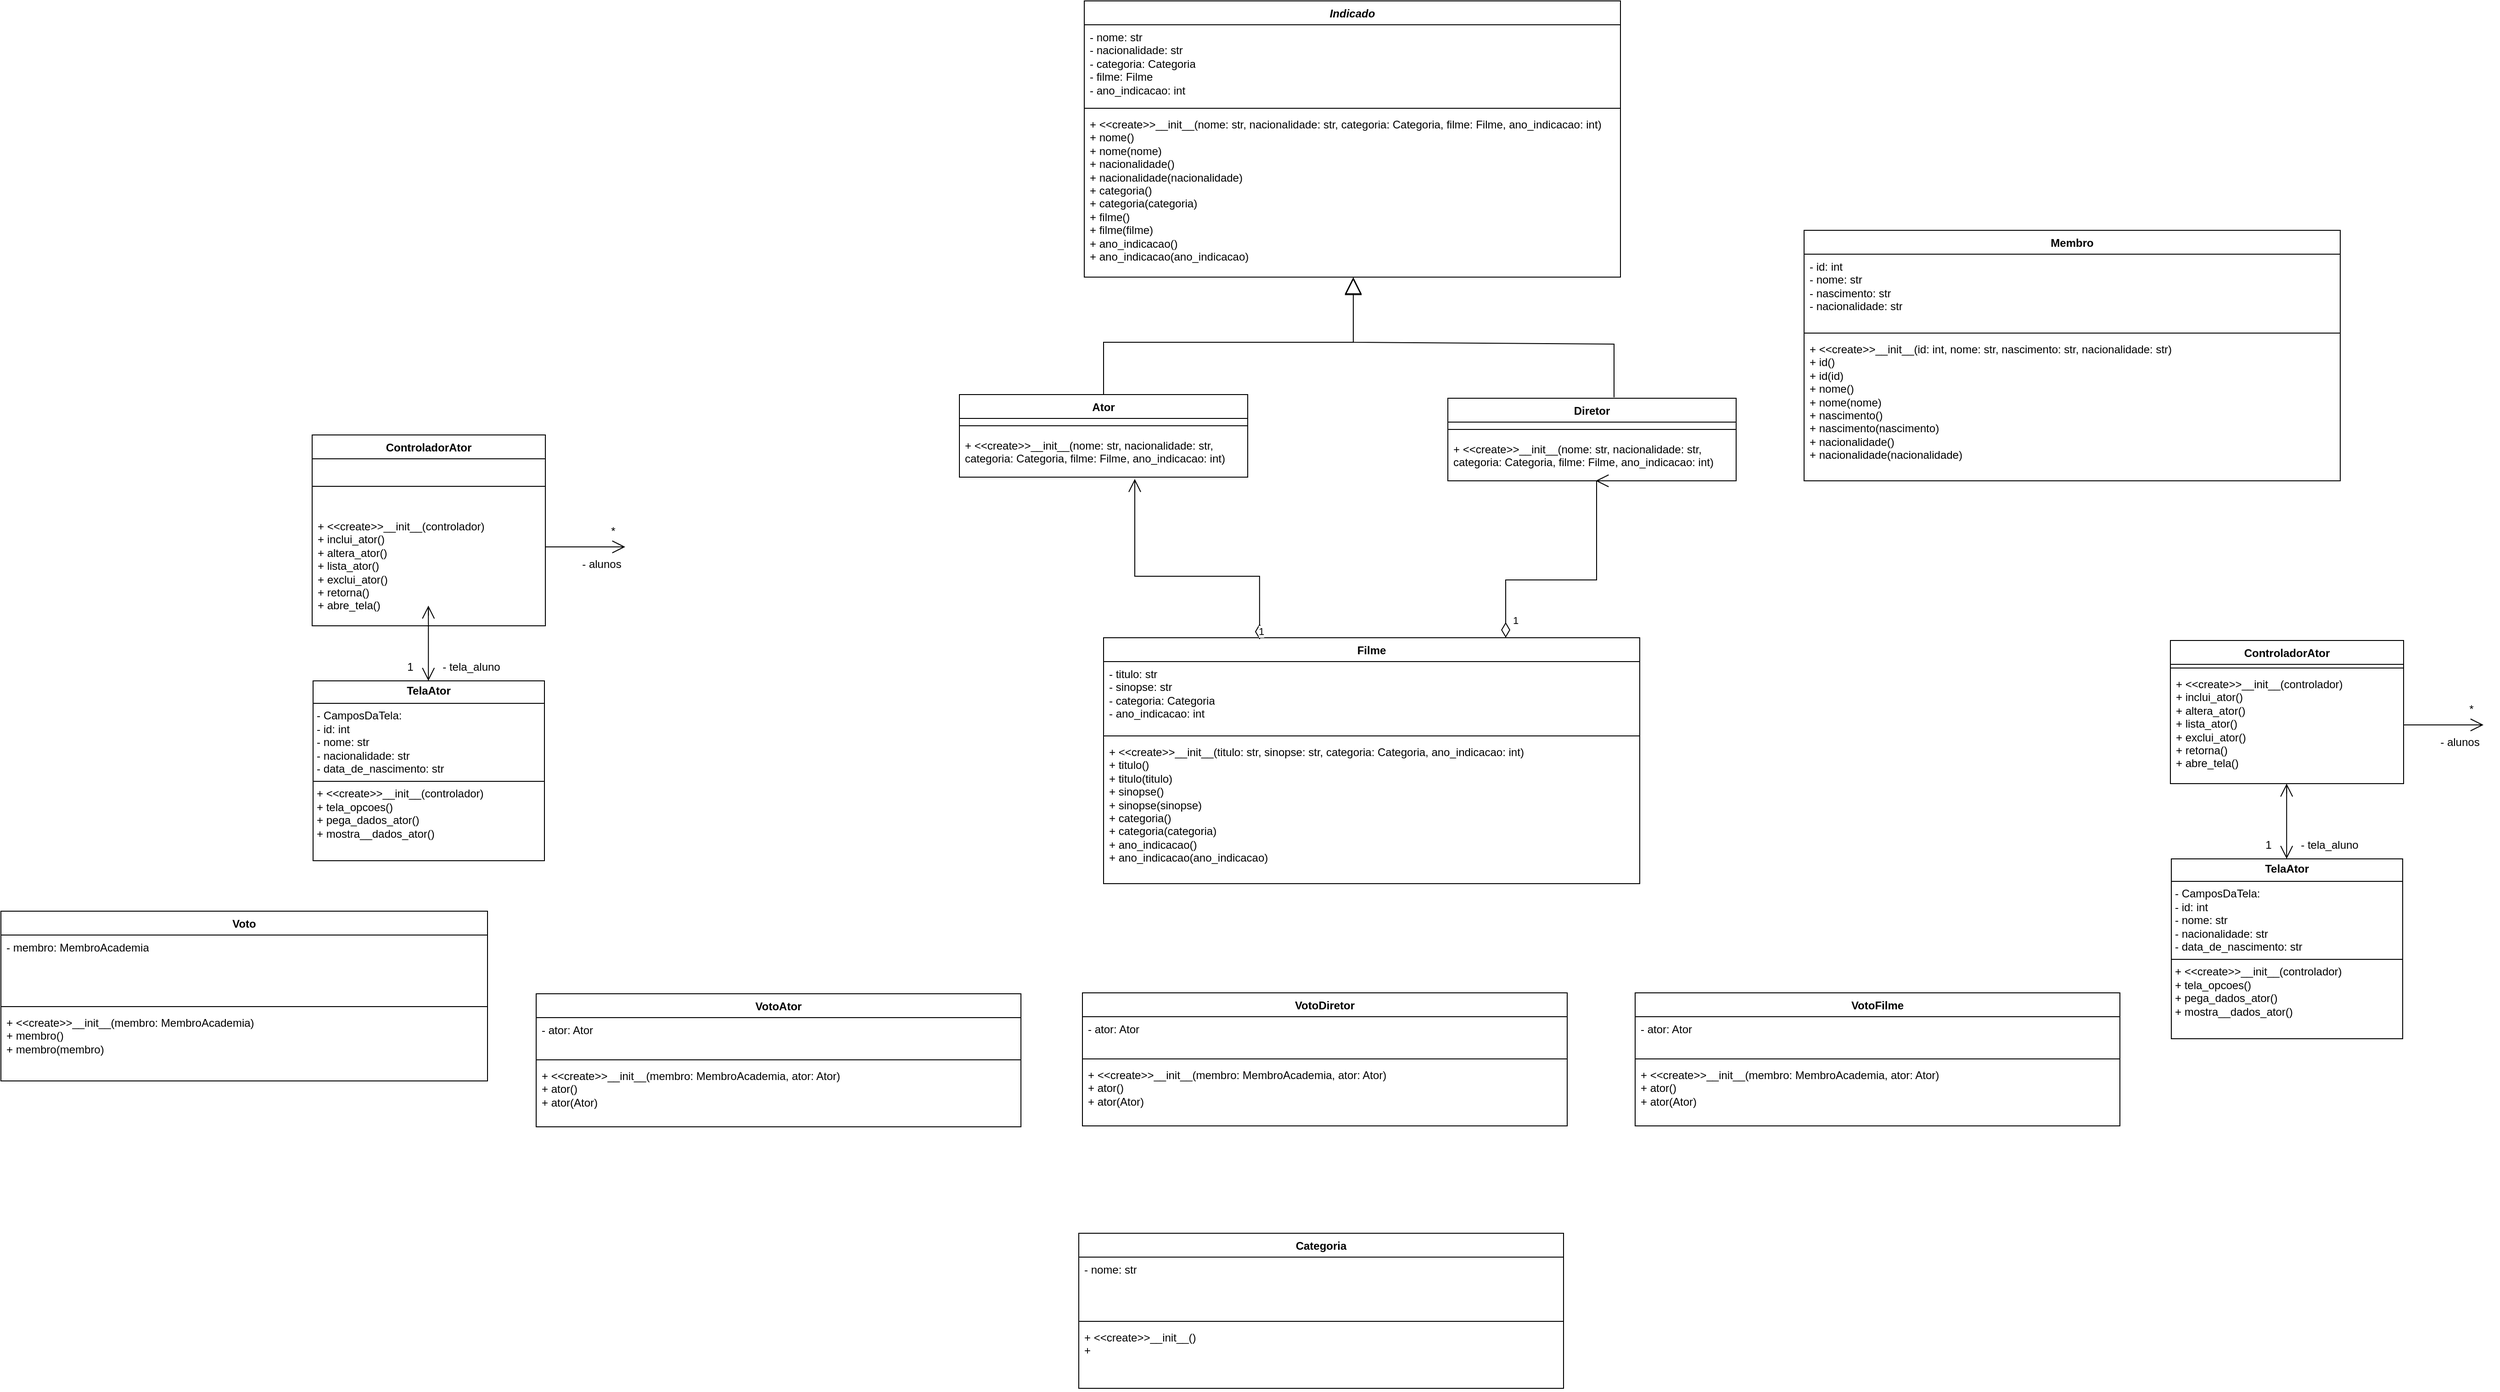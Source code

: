 <mxfile version="27.0.6">
  <diagram name="Página-1" id="hcifX4d6YBOm-S3tZG9O">
    <mxGraphModel dx="2358" dy="973" grid="0" gridSize="10" guides="1" tooltips="1" connect="1" arrows="1" fold="1" page="0" pageScale="1" pageWidth="1169" pageHeight="827" math="0" shadow="0">
      <root>
        <mxCell id="0" />
        <mxCell id="1" parent="0" />
        <mxCell id="uXy9HWS0mB1xZzJx9qca-2" value="&lt;i&gt;Indicado&lt;/i&gt;" style="swimlane;fontStyle=1;align=center;verticalAlign=top;childLayout=stackLayout;horizontal=1;startSize=26;horizontalStack=0;resizeParent=1;resizeParentMax=0;resizeLast=0;collapsible=1;marginBottom=0;whiteSpace=wrap;html=1;rounded=0;" parent="1" vertex="1">
          <mxGeometry x="540" y="-3" width="584" height="301" as="geometry" />
        </mxCell>
        <mxCell id="uXy9HWS0mB1xZzJx9qca-3" value="&lt;span style=&quot;background-color: transparent; color: light-dark(rgb(0, 0, 0), rgb(255, 255, 255));&quot;&gt;- nome: str&lt;/span&gt;&lt;div&gt;- nacionalidade: str&lt;/div&gt;&lt;div&gt;- categoria: Categoria&lt;/div&gt;&lt;div&gt;- filme: Filme&lt;/div&gt;&lt;div&gt;- ano_indicacao: int&lt;/div&gt;" style="text;strokeColor=none;fillColor=none;align=left;verticalAlign=top;spacingLeft=4;spacingRight=4;overflow=hidden;rotatable=0;points=[[0,0.5],[1,0.5]];portConstraint=eastwest;whiteSpace=wrap;html=1;rounded=0;" parent="uXy9HWS0mB1xZzJx9qca-2" vertex="1">
          <mxGeometry y="26" width="584" height="87" as="geometry" />
        </mxCell>
        <mxCell id="uXy9HWS0mB1xZzJx9qca-4" value="" style="line;strokeWidth=1;fillColor=none;align=left;verticalAlign=middle;spacingTop=-1;spacingLeft=3;spacingRight=3;rotatable=0;labelPosition=right;points=[];portConstraint=eastwest;strokeColor=inherit;rounded=0;" parent="uXy9HWS0mB1xZzJx9qca-2" vertex="1">
          <mxGeometry y="113" width="584" height="8" as="geometry" />
        </mxCell>
        <mxCell id="uXy9HWS0mB1xZzJx9qca-5" value="&lt;div&gt;+ &amp;lt;&amp;lt;create&amp;gt;&amp;gt;__init__(nome: str, nacionalidade: str, categoria: Categoria, filme: Filme, ano_indicacao: int)&lt;/div&gt;&lt;div&gt;&lt;span style=&quot;background-color: transparent; color: light-dark(rgb(0, 0, 0), rgb(255, 255, 255));&quot;&gt;+ nome()&lt;/span&gt;&lt;/div&gt;&lt;div&gt;&lt;span style=&quot;background-color: transparent; color: light-dark(rgb(0, 0, 0), rgb(255, 255, 255));&quot;&gt;+ nome(nome)&lt;/span&gt;&lt;/div&gt;&lt;div&gt;&lt;span style=&quot;background-color: transparent; color: light-dark(rgb(0, 0, 0), rgb(255, 255, 255));&quot;&gt;+ nacionalidade()&lt;/span&gt;&lt;/div&gt;&lt;div&gt;&lt;span style=&quot;background-color: transparent; color: light-dark(rgb(0, 0, 0), rgb(255, 255, 255));&quot;&gt;+ nacionalidade(nacionalidade)&lt;/span&gt;&lt;/div&gt;&lt;div&gt;&lt;span style=&quot;background-color: transparent; color: light-dark(rgb(0, 0, 0), rgb(255, 255, 255));&quot;&gt;+ categoria()&lt;/span&gt;&lt;/div&gt;&lt;div&gt;&lt;span style=&quot;background-color: transparent; color: light-dark(rgb(0, 0, 0), rgb(255, 255, 255));&quot;&gt;+ categoria(categoria)&lt;/span&gt;&lt;/div&gt;&lt;div&gt;&lt;span style=&quot;background-color: transparent; color: light-dark(rgb(0, 0, 0), rgb(255, 255, 255));&quot;&gt;+ filme()&lt;/span&gt;&lt;/div&gt;&lt;div&gt;&lt;span style=&quot;background-color: transparent; color: light-dark(rgb(0, 0, 0), rgb(255, 255, 255));&quot;&gt;+ filme(filme)&lt;/span&gt;&lt;/div&gt;&lt;div&gt;&lt;span style=&quot;background-color: transparent; color: light-dark(rgb(0, 0, 0), rgb(255, 255, 255));&quot;&gt;+ ano_indicacao()&lt;/span&gt;&lt;/div&gt;&lt;div&gt;&lt;span style=&quot;background-color: transparent; color: light-dark(rgb(0, 0, 0), rgb(255, 255, 255));&quot;&gt;+ ano_indicacao(ano_indicacao)&lt;/span&gt;&lt;/div&gt;" style="text;strokeColor=none;fillColor=none;align=left;verticalAlign=top;spacingLeft=4;spacingRight=4;overflow=hidden;rotatable=0;points=[[0,0.5],[1,0.5]];portConstraint=eastwest;whiteSpace=wrap;html=1;rounded=0;" parent="uXy9HWS0mB1xZzJx9qca-2" vertex="1">
          <mxGeometry y="121" width="584" height="180" as="geometry" />
        </mxCell>
        <mxCell id="uXy9HWS0mB1xZzJx9qca-21" value="Ator" style="swimlane;fontStyle=1;align=center;verticalAlign=top;childLayout=stackLayout;horizontal=1;startSize=26;horizontalStack=0;resizeParent=1;resizeParentMax=0;resizeLast=0;collapsible=1;marginBottom=0;whiteSpace=wrap;html=1;rounded=0;" parent="1" vertex="1">
          <mxGeometry x="404" y="426" width="314" height="90" as="geometry" />
        </mxCell>
        <mxCell id="uXy9HWS0mB1xZzJx9qca-23" value="" style="line;strokeWidth=1;fillColor=none;align=left;verticalAlign=middle;spacingTop=-1;spacingLeft=3;spacingRight=3;rotatable=0;labelPosition=right;points=[];portConstraint=eastwest;strokeColor=inherit;rounded=0;" parent="uXy9HWS0mB1xZzJx9qca-21" vertex="1">
          <mxGeometry y="26" width="314" height="16" as="geometry" />
        </mxCell>
        <mxCell id="uXy9HWS0mB1xZzJx9qca-24" value="&lt;div&gt;+ &amp;lt;&amp;lt;create&amp;gt;&amp;gt;__init__(nome: str, nacionalidade: str, categoria: Categoria, filme: Filme, ano_indicacao: int)&lt;/div&gt;&lt;div&gt;&lt;br&gt;&lt;/div&gt;" style="text;strokeColor=none;fillColor=none;align=left;verticalAlign=top;spacingLeft=4;spacingRight=4;overflow=hidden;rotatable=0;points=[[0,0.5],[1,0.5]];portConstraint=eastwest;whiteSpace=wrap;html=1;rounded=0;" parent="uXy9HWS0mB1xZzJx9qca-21" vertex="1">
          <mxGeometry y="42" width="314" height="48" as="geometry" />
        </mxCell>
        <mxCell id="uXy9HWS0mB1xZzJx9qca-54" value="ControladorAtor" style="swimlane;fontStyle=1;align=center;verticalAlign=top;childLayout=stackLayout;horizontal=1;startSize=26;horizontalStack=0;resizeParent=1;resizeParentMax=0;resizeLast=0;collapsible=1;marginBottom=0;whiteSpace=wrap;html=1;rounded=0;" parent="1" vertex="1">
          <mxGeometry x="-301" y="470" width="254" height="208" as="geometry" />
        </mxCell>
        <mxCell id="uXy9HWS0mB1xZzJx9qca-56" value="" style="line;strokeWidth=1;fillColor=none;align=left;verticalAlign=middle;spacingTop=-1;spacingLeft=3;spacingRight=3;rotatable=0;labelPosition=right;points=[];portConstraint=eastwest;strokeColor=inherit;rounded=0;" parent="uXy9HWS0mB1xZzJx9qca-54" vertex="1">
          <mxGeometry y="26" width="254" height="60" as="geometry" />
        </mxCell>
        <mxCell id="uXy9HWS0mB1xZzJx9qca-57" value="&lt;div&gt;+ &amp;lt;&amp;lt;create&amp;gt;&amp;gt;__init__(controlador)&lt;/div&gt;&lt;div&gt;+ inclui_ator()&lt;/div&gt;&lt;div&gt;+ altera_ator()&lt;/div&gt;&lt;div&gt;+ lista_ator()&lt;/div&gt;&lt;div&gt;+ exclui_ator()&lt;/div&gt;&lt;div&gt;+ retorna()&lt;/div&gt;&lt;div&gt;+ abre_tela()&lt;/div&gt;&lt;div&gt;&lt;br&gt;&lt;/div&gt;" style="text;strokeColor=none;fillColor=none;align=left;verticalAlign=top;spacingLeft=4;spacingRight=4;overflow=hidden;rotatable=0;points=[[0,0.5],[1,0.5]];portConstraint=eastwest;whiteSpace=wrap;html=1;rounded=0;" parent="uXy9HWS0mB1xZzJx9qca-54" vertex="1">
          <mxGeometry y="86" width="254" height="122" as="geometry" />
        </mxCell>
        <mxCell id="uXy9HWS0mB1xZzJx9qca-64" value="" style="endArrow=open;endFill=1;endSize=12;html=1;fontSize=12;curved=1;" parent="1" edge="1">
          <mxGeometry width="160" relative="1" as="geometry">
            <mxPoint x="-47" y="592" as="sourcePoint" />
            <mxPoint x="40" y="592" as="targetPoint" />
          </mxGeometry>
        </mxCell>
        <mxCell id="uXy9HWS0mB1xZzJx9qca-65" value="" style="endArrow=open;endFill=1;endSize=12;html=1;fontSize=12;curved=1;" parent="1" edge="1">
          <mxGeometry width="160" relative="1" as="geometry">
            <mxPoint x="-174.4" y="659" as="sourcePoint" />
            <mxPoint x="-174.4" y="738" as="targetPoint" />
          </mxGeometry>
        </mxCell>
        <mxCell id="uXy9HWS0mB1xZzJx9qca-66" value="" style="endArrow=open;endFill=1;endSize=12;html=1;fontSize=12;curved=1;entryX=0.492;entryY=1.008;entryDx=0;entryDy=0;entryPerimeter=0;" parent="1" edge="1">
          <mxGeometry width="160" relative="1" as="geometry">
            <mxPoint x="-174.4" y="667" as="sourcePoint" />
            <mxPoint x="-174.402" y="655.996" as="targetPoint" />
          </mxGeometry>
        </mxCell>
        <mxCell id="uXy9HWS0mB1xZzJx9qca-73" value="&lt;p style=&quot;margin:0px;margin-top:4px;text-align:center;&quot;&gt;&lt;b&gt;TelaAtor&lt;/b&gt;&lt;/p&gt;&lt;hr size=&quot;1&quot; style=&quot;border-style:solid;&quot;&gt;&lt;p style=&quot;margin:0px;margin-left:4px;&quot;&gt;- CamposDaTela:&amp;nbsp;&lt;/p&gt;&lt;p style=&quot;margin:0px;margin-left:4px;&quot;&gt;- id: int&lt;/p&gt;&lt;p style=&quot;margin:0px;margin-left:4px;&quot;&gt;- nome: str&lt;/p&gt;&lt;p style=&quot;margin:0px;margin-left:4px;&quot;&gt;- nacionalidade: str&lt;/p&gt;&lt;p style=&quot;margin:0px;margin-left:4px;&quot;&gt;- data_de_nascimento: str&lt;/p&gt;&lt;hr size=&quot;1&quot; style=&quot;border-style:solid;&quot;&gt;&lt;p style=&quot;margin:0px;margin-left:4px;&quot;&gt;+ &amp;lt;&amp;lt;create&amp;gt;&amp;gt;__init__(controlador)&lt;/p&gt;&lt;p style=&quot;margin:0px;margin-left:4px;&quot;&gt;+ tela_opcoes()&lt;/p&gt;&lt;p style=&quot;margin:0px;margin-left:4px;&quot;&gt;+ pega_dados_ator()&lt;/p&gt;&lt;p style=&quot;margin:0px;margin-left:4px;&quot;&gt;+ mostra__dados_ator()&lt;/p&gt;" style="verticalAlign=top;align=left;overflow=fill;html=1;whiteSpace=wrap;" parent="1" vertex="1">
          <mxGeometry x="-300" y="738" width="252" height="196" as="geometry" />
        </mxCell>
        <mxCell id="uXy9HWS0mB1xZzJx9qca-74" value="1" style="text;html=1;align=center;verticalAlign=middle;whiteSpace=wrap;rounded=0;" parent="1" vertex="1">
          <mxGeometry x="-224" y="708" width="60" height="30" as="geometry" />
        </mxCell>
        <mxCell id="uXy9HWS0mB1xZzJx9qca-76" value="- tela_aluno" style="text;html=1;align=center;verticalAlign=middle;whiteSpace=wrap;rounded=0;" parent="1" vertex="1">
          <mxGeometry x="-170" y="708" width="85" height="30" as="geometry" />
        </mxCell>
        <mxCell id="uXy9HWS0mB1xZzJx9qca-77" value="- alunos" style="text;html=1;align=center;verticalAlign=middle;whiteSpace=wrap;rounded=0;" parent="1" vertex="1">
          <mxGeometry x="-28" y="596" width="85" height="30" as="geometry" />
        </mxCell>
        <mxCell id="uXy9HWS0mB1xZzJx9qca-79" value="*" style="text;html=1;align=center;verticalAlign=middle;whiteSpace=wrap;rounded=0;" parent="1" vertex="1">
          <mxGeometry x="-3" y="560" width="60" height="30" as="geometry" />
        </mxCell>
        <mxCell id="uXy9HWS0mB1xZzJx9qca-80" value="ControladorAtor" style="swimlane;fontStyle=1;align=center;verticalAlign=top;childLayout=stackLayout;horizontal=1;startSize=26;horizontalStack=0;resizeParent=1;resizeParentMax=0;resizeLast=0;collapsible=1;marginBottom=0;whiteSpace=wrap;html=1;rounded=0;" parent="1" vertex="1">
          <mxGeometry x="1723" y="694" width="254" height="156" as="geometry" />
        </mxCell>
        <mxCell id="uXy9HWS0mB1xZzJx9qca-81" value="" style="line;strokeWidth=1;fillColor=none;align=left;verticalAlign=middle;spacingTop=-1;spacingLeft=3;spacingRight=3;rotatable=0;labelPosition=right;points=[];portConstraint=eastwest;strokeColor=inherit;rounded=0;" parent="uXy9HWS0mB1xZzJx9qca-80" vertex="1">
          <mxGeometry y="26" width="254" height="8" as="geometry" />
        </mxCell>
        <mxCell id="uXy9HWS0mB1xZzJx9qca-82" value="&lt;div&gt;+ &amp;lt;&amp;lt;create&amp;gt;&amp;gt;__init__(controlador)&lt;/div&gt;&lt;div&gt;+ inclui_ator()&lt;/div&gt;&lt;div&gt;+ altera_ator()&lt;/div&gt;&lt;div&gt;+ lista_ator()&lt;/div&gt;&lt;div&gt;+ exclui_ator()&lt;/div&gt;&lt;div&gt;+ retorna()&lt;/div&gt;&lt;div&gt;+ abre_tela()&lt;/div&gt;&lt;div&gt;&lt;br&gt;&lt;/div&gt;" style="text;strokeColor=none;fillColor=none;align=left;verticalAlign=top;spacingLeft=4;spacingRight=4;overflow=hidden;rotatable=0;points=[[0,0.5],[1,0.5]];portConstraint=eastwest;whiteSpace=wrap;html=1;rounded=0;" parent="uXy9HWS0mB1xZzJx9qca-80" vertex="1">
          <mxGeometry y="34" width="254" height="122" as="geometry" />
        </mxCell>
        <mxCell id="uXy9HWS0mB1xZzJx9qca-83" value="" style="endArrow=open;endFill=1;endSize=12;html=1;fontSize=12;curved=1;" parent="1" edge="1">
          <mxGeometry width="160" relative="1" as="geometry">
            <mxPoint x="1977" y="786" as="sourcePoint" />
            <mxPoint x="2064" y="786" as="targetPoint" />
          </mxGeometry>
        </mxCell>
        <mxCell id="uXy9HWS0mB1xZzJx9qca-84" value="" style="endArrow=open;endFill=1;endSize=12;html=1;fontSize=12;curved=1;" parent="1" edge="1">
          <mxGeometry width="160" relative="1" as="geometry">
            <mxPoint x="1849.6" y="853" as="sourcePoint" />
            <mxPoint x="1849.6" y="932" as="targetPoint" />
          </mxGeometry>
        </mxCell>
        <mxCell id="uXy9HWS0mB1xZzJx9qca-85" value="" style="endArrow=open;endFill=1;endSize=12;html=1;fontSize=12;curved=1;entryX=0.492;entryY=1.008;entryDx=0;entryDy=0;entryPerimeter=0;" parent="1" edge="1">
          <mxGeometry width="160" relative="1" as="geometry">
            <mxPoint x="1849.6" y="861" as="sourcePoint" />
            <mxPoint x="1849.598" y="849.996" as="targetPoint" />
          </mxGeometry>
        </mxCell>
        <mxCell id="uXy9HWS0mB1xZzJx9qca-86" value="&lt;p style=&quot;margin:0px;margin-top:4px;text-align:center;&quot;&gt;&lt;b&gt;TelaAtor&lt;/b&gt;&lt;/p&gt;&lt;hr size=&quot;1&quot; style=&quot;border-style:solid;&quot;&gt;&lt;p style=&quot;margin:0px;margin-left:4px;&quot;&gt;- CamposDaTela:&amp;nbsp;&lt;/p&gt;&lt;p style=&quot;margin:0px;margin-left:4px;&quot;&gt;- id: int&lt;/p&gt;&lt;p style=&quot;margin:0px;margin-left:4px;&quot;&gt;- nome: str&lt;/p&gt;&lt;p style=&quot;margin:0px;margin-left:4px;&quot;&gt;- nacionalidade: str&lt;/p&gt;&lt;p style=&quot;margin:0px;margin-left:4px;&quot;&gt;- data_de_nascimento: str&lt;/p&gt;&lt;hr size=&quot;1&quot; style=&quot;border-style:solid;&quot;&gt;&lt;p style=&quot;margin:0px;margin-left:4px;&quot;&gt;+ &amp;lt;&amp;lt;create&amp;gt;&amp;gt;__init__(controlador)&lt;/p&gt;&lt;p style=&quot;margin:0px;margin-left:4px;&quot;&gt;+ tela_opcoes()&lt;/p&gt;&lt;p style=&quot;margin:0px;margin-left:4px;&quot;&gt;+ pega_dados_ator()&lt;/p&gt;&lt;p style=&quot;margin:0px;margin-left:4px;&quot;&gt;+ mostra__dados_ator()&lt;/p&gt;" style="verticalAlign=top;align=left;overflow=fill;html=1;whiteSpace=wrap;" parent="1" vertex="1">
          <mxGeometry x="1724" y="932" width="252" height="196" as="geometry" />
        </mxCell>
        <mxCell id="uXy9HWS0mB1xZzJx9qca-87" value="1" style="text;html=1;align=center;verticalAlign=middle;whiteSpace=wrap;rounded=0;" parent="1" vertex="1">
          <mxGeometry x="1800" y="902" width="60" height="30" as="geometry" />
        </mxCell>
        <mxCell id="uXy9HWS0mB1xZzJx9qca-88" value="- tela_aluno" style="text;html=1;align=center;verticalAlign=middle;whiteSpace=wrap;rounded=0;" parent="1" vertex="1">
          <mxGeometry x="1854" y="902" width="85" height="30" as="geometry" />
        </mxCell>
        <mxCell id="uXy9HWS0mB1xZzJx9qca-89" value="- alunos" style="text;html=1;align=center;verticalAlign=middle;whiteSpace=wrap;rounded=0;" parent="1" vertex="1">
          <mxGeometry x="1996" y="790" width="85" height="30" as="geometry" />
        </mxCell>
        <mxCell id="uXy9HWS0mB1xZzJx9qca-90" value="*" style="text;html=1;align=center;verticalAlign=middle;whiteSpace=wrap;rounded=0;" parent="1" vertex="1">
          <mxGeometry x="2021" y="754" width="60" height="30" as="geometry" />
        </mxCell>
        <mxCell id="uXy9HWS0mB1xZzJx9qca-102" value="Voto" style="swimlane;fontStyle=1;align=center;verticalAlign=top;childLayout=stackLayout;horizontal=1;startSize=26;horizontalStack=0;resizeParent=1;resizeParentMax=0;resizeLast=0;collapsible=1;marginBottom=0;whiteSpace=wrap;html=1;rounded=0;" parent="1" vertex="1">
          <mxGeometry x="-640" y="989" width="530" height="185" as="geometry" />
        </mxCell>
        <mxCell id="uXy9HWS0mB1xZzJx9qca-103" value="- membro: MembroAcademia" style="text;strokeColor=none;fillColor=none;align=left;verticalAlign=top;spacingLeft=4;spacingRight=4;overflow=hidden;rotatable=0;points=[[0,0.5],[1,0.5]];portConstraint=eastwest;whiteSpace=wrap;html=1;rounded=0;" parent="uXy9HWS0mB1xZzJx9qca-102" vertex="1">
          <mxGeometry y="26" width="530" height="74" as="geometry" />
        </mxCell>
        <mxCell id="uXy9HWS0mB1xZzJx9qca-104" value="" style="line;strokeWidth=1;fillColor=none;align=left;verticalAlign=middle;spacingTop=-1;spacingLeft=3;spacingRight=3;rotatable=0;labelPosition=right;points=[];portConstraint=eastwest;strokeColor=inherit;rounded=0;" parent="uXy9HWS0mB1xZzJx9qca-102" vertex="1">
          <mxGeometry y="100" width="530" height="8" as="geometry" />
        </mxCell>
        <mxCell id="uXy9HWS0mB1xZzJx9qca-105" value="&lt;div&gt;+ &amp;lt;&amp;lt;create&amp;gt;&amp;gt;__init__(membro: MembroAcademia)&lt;/div&gt;&lt;div&gt;+ membro()&lt;/div&gt;&lt;div&gt;+ membro(membro)&lt;/div&gt;" style="text;strokeColor=none;fillColor=none;align=left;verticalAlign=top;spacingLeft=4;spacingRight=4;overflow=hidden;rotatable=0;points=[[0,0.5],[1,0.5]];portConstraint=eastwest;whiteSpace=wrap;html=1;rounded=0;" parent="uXy9HWS0mB1xZzJx9qca-102" vertex="1">
          <mxGeometry y="108" width="530" height="77" as="geometry" />
        </mxCell>
        <mxCell id="uXy9HWS0mB1xZzJx9qca-118" value="VotoAtor" style="swimlane;fontStyle=1;align=center;verticalAlign=top;childLayout=stackLayout;horizontal=1;startSize=26;horizontalStack=0;resizeParent=1;resizeParentMax=0;resizeLast=0;collapsible=1;marginBottom=0;whiteSpace=wrap;html=1;rounded=0;" parent="1" vertex="1">
          <mxGeometry x="-57" y="1079" width="528" height="145" as="geometry" />
        </mxCell>
        <mxCell id="uXy9HWS0mB1xZzJx9qca-119" value="- ator: Ator" style="text;strokeColor=none;fillColor=none;align=left;verticalAlign=top;spacingLeft=4;spacingRight=4;overflow=hidden;rotatable=0;points=[[0,0.5],[1,0.5]];portConstraint=eastwest;whiteSpace=wrap;html=1;rounded=0;" parent="uXy9HWS0mB1xZzJx9qca-118" vertex="1">
          <mxGeometry y="26" width="528" height="42" as="geometry" />
        </mxCell>
        <mxCell id="uXy9HWS0mB1xZzJx9qca-120" value="" style="line;strokeWidth=1;fillColor=none;align=left;verticalAlign=middle;spacingTop=-1;spacingLeft=3;spacingRight=3;rotatable=0;labelPosition=right;points=[];portConstraint=eastwest;strokeColor=inherit;rounded=0;" parent="uXy9HWS0mB1xZzJx9qca-118" vertex="1">
          <mxGeometry y="68" width="528" height="8" as="geometry" />
        </mxCell>
        <mxCell id="uXy9HWS0mB1xZzJx9qca-121" value="&lt;div&gt;+ &amp;lt;&amp;lt;create&amp;gt;&amp;gt;__init__(membro: MembroAcademia, ator: Ator)&lt;/div&gt;&lt;div&gt;+ ator()&lt;/div&gt;&lt;div&gt;+ ator(Ator)&lt;/div&gt;" style="text;strokeColor=none;fillColor=none;align=left;verticalAlign=top;spacingLeft=4;spacingRight=4;overflow=hidden;rotatable=0;points=[[0,0.5],[1,0.5]];portConstraint=eastwest;whiteSpace=wrap;html=1;rounded=0;" parent="uXy9HWS0mB1xZzJx9qca-118" vertex="1">
          <mxGeometry y="76" width="528" height="69" as="geometry" />
        </mxCell>
        <mxCell id="uXy9HWS0mB1xZzJx9qca-122" value="VotoDiretor" style="swimlane;fontStyle=1;align=center;verticalAlign=top;childLayout=stackLayout;horizontal=1;startSize=26;horizontalStack=0;resizeParent=1;resizeParentMax=0;resizeLast=0;collapsible=1;marginBottom=0;whiteSpace=wrap;html=1;rounded=0;" parent="1" vertex="1">
          <mxGeometry x="538" y="1078" width="528" height="145" as="geometry" />
        </mxCell>
        <mxCell id="uXy9HWS0mB1xZzJx9qca-123" value="- ator: Ator" style="text;strokeColor=none;fillColor=none;align=left;verticalAlign=top;spacingLeft=4;spacingRight=4;overflow=hidden;rotatable=0;points=[[0,0.5],[1,0.5]];portConstraint=eastwest;whiteSpace=wrap;html=1;rounded=0;" parent="uXy9HWS0mB1xZzJx9qca-122" vertex="1">
          <mxGeometry y="26" width="528" height="42" as="geometry" />
        </mxCell>
        <mxCell id="uXy9HWS0mB1xZzJx9qca-124" value="" style="line;strokeWidth=1;fillColor=none;align=left;verticalAlign=middle;spacingTop=-1;spacingLeft=3;spacingRight=3;rotatable=0;labelPosition=right;points=[];portConstraint=eastwest;strokeColor=inherit;rounded=0;" parent="uXy9HWS0mB1xZzJx9qca-122" vertex="1">
          <mxGeometry y="68" width="528" height="8" as="geometry" />
        </mxCell>
        <mxCell id="uXy9HWS0mB1xZzJx9qca-125" value="&lt;div&gt;+ &amp;lt;&amp;lt;create&amp;gt;&amp;gt;__init__(membro: MembroAcademia, ator: Ator)&lt;/div&gt;&lt;div&gt;+ ator()&lt;/div&gt;&lt;div&gt;+ ator(Ator)&lt;/div&gt;" style="text;strokeColor=none;fillColor=none;align=left;verticalAlign=top;spacingLeft=4;spacingRight=4;overflow=hidden;rotatable=0;points=[[0,0.5],[1,0.5]];portConstraint=eastwest;whiteSpace=wrap;html=1;rounded=0;" parent="uXy9HWS0mB1xZzJx9qca-122" vertex="1">
          <mxGeometry y="76" width="528" height="69" as="geometry" />
        </mxCell>
        <mxCell id="uXy9HWS0mB1xZzJx9qca-126" value="VotoFilme" style="swimlane;fontStyle=1;align=center;verticalAlign=top;childLayout=stackLayout;horizontal=1;startSize=26;horizontalStack=0;resizeParent=1;resizeParentMax=0;resizeLast=0;collapsible=1;marginBottom=0;whiteSpace=wrap;html=1;rounded=0;" parent="1" vertex="1">
          <mxGeometry x="1140" y="1078" width="528" height="145" as="geometry" />
        </mxCell>
        <mxCell id="uXy9HWS0mB1xZzJx9qca-127" value="- ator: Ator" style="text;strokeColor=none;fillColor=none;align=left;verticalAlign=top;spacingLeft=4;spacingRight=4;overflow=hidden;rotatable=0;points=[[0,0.5],[1,0.5]];portConstraint=eastwest;whiteSpace=wrap;html=1;rounded=0;" parent="uXy9HWS0mB1xZzJx9qca-126" vertex="1">
          <mxGeometry y="26" width="528" height="42" as="geometry" />
        </mxCell>
        <mxCell id="uXy9HWS0mB1xZzJx9qca-128" value="" style="line;strokeWidth=1;fillColor=none;align=left;verticalAlign=middle;spacingTop=-1;spacingLeft=3;spacingRight=3;rotatable=0;labelPosition=right;points=[];portConstraint=eastwest;strokeColor=inherit;rounded=0;" parent="uXy9HWS0mB1xZzJx9qca-126" vertex="1">
          <mxGeometry y="68" width="528" height="8" as="geometry" />
        </mxCell>
        <mxCell id="uXy9HWS0mB1xZzJx9qca-129" value="&lt;div&gt;+ &amp;lt;&amp;lt;create&amp;gt;&amp;gt;__init__(membro: MembroAcademia, ator: Ator)&lt;/div&gt;&lt;div&gt;+ ator()&lt;/div&gt;&lt;div&gt;+ ator(Ator)&lt;/div&gt;" style="text;strokeColor=none;fillColor=none;align=left;verticalAlign=top;spacingLeft=4;spacingRight=4;overflow=hidden;rotatable=0;points=[[0,0.5],[1,0.5]];portConstraint=eastwest;whiteSpace=wrap;html=1;rounded=0;" parent="uXy9HWS0mB1xZzJx9qca-126" vertex="1">
          <mxGeometry y="76" width="528" height="69" as="geometry" />
        </mxCell>
        <mxCell id="uXy9HWS0mB1xZzJx9qca-131" value="Categoria" style="swimlane;fontStyle=1;align=center;verticalAlign=top;childLayout=stackLayout;horizontal=1;startSize=26;horizontalStack=0;resizeParent=1;resizeParentMax=0;resizeLast=0;collapsible=1;marginBottom=0;whiteSpace=wrap;html=1;rounded=0;" parent="1" vertex="1">
          <mxGeometry x="534" y="1340" width="528" height="169" as="geometry" />
        </mxCell>
        <mxCell id="uXy9HWS0mB1xZzJx9qca-132" value="- nome: str" style="text;strokeColor=none;fillColor=none;align=left;verticalAlign=top;spacingLeft=4;spacingRight=4;overflow=hidden;rotatable=0;points=[[0,0.5],[1,0.5]];portConstraint=eastwest;whiteSpace=wrap;html=1;rounded=0;" parent="uXy9HWS0mB1xZzJx9qca-131" vertex="1">
          <mxGeometry y="26" width="528" height="66" as="geometry" />
        </mxCell>
        <mxCell id="uXy9HWS0mB1xZzJx9qca-133" value="" style="line;strokeWidth=1;fillColor=none;align=left;verticalAlign=middle;spacingTop=-1;spacingLeft=3;spacingRight=3;rotatable=0;labelPosition=right;points=[];portConstraint=eastwest;strokeColor=inherit;rounded=0;" parent="uXy9HWS0mB1xZzJx9qca-131" vertex="1">
          <mxGeometry y="92" width="528" height="8" as="geometry" />
        </mxCell>
        <mxCell id="uXy9HWS0mB1xZzJx9qca-134" value="&lt;div&gt;+ &amp;lt;&amp;lt;create&amp;gt;&amp;gt;__init__()&lt;/div&gt;&lt;div&gt;+&amp;nbsp;&lt;br&gt;&lt;/div&gt;" style="text;strokeColor=none;fillColor=none;align=left;verticalAlign=top;spacingLeft=4;spacingRight=4;overflow=hidden;rotatable=0;points=[[0,0.5],[1,0.5]];portConstraint=eastwest;whiteSpace=wrap;html=1;rounded=0;" parent="uXy9HWS0mB1xZzJx9qca-131" vertex="1">
          <mxGeometry y="100" width="528" height="69" as="geometry" />
        </mxCell>
        <mxCell id="pI4JJYAP-pJrU2wF81aa-4" value="" style="endArrow=block;endSize=16;endFill=0;html=1;rounded=0;" edge="1" parent="1">
          <mxGeometry width="160" relative="1" as="geometry">
            <mxPoint x="561" y="426" as="sourcePoint" />
            <mxPoint x="833" y="298" as="targetPoint" />
            <Array as="points">
              <mxPoint x="561" y="369" />
              <mxPoint x="833" y="369" />
            </Array>
          </mxGeometry>
        </mxCell>
        <mxCell id="pI4JJYAP-pJrU2wF81aa-6" value="Diretor" style="swimlane;fontStyle=1;align=center;verticalAlign=top;childLayout=stackLayout;horizontal=1;startSize=26;horizontalStack=0;resizeParent=1;resizeParentMax=0;resizeLast=0;collapsible=1;marginBottom=0;whiteSpace=wrap;html=1;rounded=0;" vertex="1" parent="1">
          <mxGeometry x="936" y="430" width="314" height="90" as="geometry" />
        </mxCell>
        <mxCell id="pI4JJYAP-pJrU2wF81aa-7" value="" style="line;strokeWidth=1;fillColor=none;align=left;verticalAlign=middle;spacingTop=-1;spacingLeft=3;spacingRight=3;rotatable=0;labelPosition=right;points=[];portConstraint=eastwest;strokeColor=inherit;rounded=0;" vertex="1" parent="pI4JJYAP-pJrU2wF81aa-6">
          <mxGeometry y="26" width="314" height="16" as="geometry" />
        </mxCell>
        <mxCell id="pI4JJYAP-pJrU2wF81aa-8" value="&lt;div&gt;+ &amp;lt;&amp;lt;create&amp;gt;&amp;gt;__init__(nome: str, nacionalidade: str, categoria: Categoria, filme: Filme, ano_indicacao: int)&lt;/div&gt;&lt;div&gt;&lt;br&gt;&lt;/div&gt;" style="text;strokeColor=none;fillColor=none;align=left;verticalAlign=top;spacingLeft=4;spacingRight=4;overflow=hidden;rotatable=0;points=[[0,0.5],[1,0.5]];portConstraint=eastwest;whiteSpace=wrap;html=1;rounded=0;" vertex="1" parent="pI4JJYAP-pJrU2wF81aa-6">
          <mxGeometry y="42" width="314" height="48" as="geometry" />
        </mxCell>
        <mxCell id="pI4JJYAP-pJrU2wF81aa-11" value="" style="endArrow=block;endSize=16;endFill=0;html=1;rounded=0;" edge="1" parent="1">
          <mxGeometry width="160" relative="1" as="geometry">
            <mxPoint x="1117" y="429" as="sourcePoint" />
            <mxPoint x="833" y="299" as="targetPoint" />
            <Array as="points">
              <mxPoint x="1117" y="371" />
              <mxPoint x="833" y="369" />
            </Array>
          </mxGeometry>
        </mxCell>
        <mxCell id="pI4JJYAP-pJrU2wF81aa-12" value="Membro" style="swimlane;fontStyle=1;align=center;verticalAlign=top;childLayout=stackLayout;horizontal=1;startSize=26;horizontalStack=0;resizeParent=1;resizeParentMax=0;resizeLast=0;collapsible=1;marginBottom=0;whiteSpace=wrap;html=1;rounded=0;" vertex="1" parent="1">
          <mxGeometry x="1324" y="247" width="584" height="273" as="geometry" />
        </mxCell>
        <mxCell id="pI4JJYAP-pJrU2wF81aa-13" value="&lt;span style=&quot;background-color: transparent; color: light-dark(rgb(0, 0, 0), rgb(255, 255, 255));&quot;&gt;- id: int&lt;/span&gt;&lt;div&gt;- nome: str&lt;/div&gt;&lt;div&gt;- nascimento: str&lt;/div&gt;&lt;div&gt;- nacionalidade: str&lt;/div&gt;" style="text;strokeColor=none;fillColor=none;align=left;verticalAlign=top;spacingLeft=4;spacingRight=4;overflow=hidden;rotatable=0;points=[[0,0.5],[1,0.5]];portConstraint=eastwest;whiteSpace=wrap;html=1;rounded=0;" vertex="1" parent="pI4JJYAP-pJrU2wF81aa-12">
          <mxGeometry y="26" width="584" height="82" as="geometry" />
        </mxCell>
        <mxCell id="pI4JJYAP-pJrU2wF81aa-14" value="" style="line;strokeWidth=1;fillColor=none;align=left;verticalAlign=middle;spacingTop=-1;spacingLeft=3;spacingRight=3;rotatable=0;labelPosition=right;points=[];portConstraint=eastwest;strokeColor=inherit;rounded=0;" vertex="1" parent="pI4JJYAP-pJrU2wF81aa-12">
          <mxGeometry y="108" width="584" height="8" as="geometry" />
        </mxCell>
        <mxCell id="pI4JJYAP-pJrU2wF81aa-15" value="&lt;div&gt;+ &amp;lt;&amp;lt;create&amp;gt;&amp;gt;__init__(id: int, nome: str, nascimento: str, nacionalidade: str)&lt;/div&gt;&lt;div&gt;&lt;span style=&quot;background-color: transparent; color: light-dark(rgb(0, 0, 0), rgb(255, 255, 255));&quot;&gt;+ id()&lt;/span&gt;&lt;/div&gt;&lt;div&gt;&lt;span style=&quot;background-color: transparent; color: light-dark(rgb(0, 0, 0), rgb(255, 255, 255));&quot;&gt;+ id(id)&lt;/span&gt;&lt;/div&gt;&lt;div&gt;&lt;span style=&quot;background-color: transparent; color: light-dark(rgb(0, 0, 0), rgb(255, 255, 255));&quot;&gt;+ nome()&lt;/span&gt;&lt;/div&gt;&lt;div&gt;&lt;span style=&quot;background-color: transparent; color: light-dark(rgb(0, 0, 0), rgb(255, 255, 255));&quot;&gt;+ nome(nome)&lt;/span&gt;&lt;/div&gt;&lt;div&gt;&lt;span style=&quot;background-color: transparent; color: light-dark(rgb(0, 0, 0), rgb(255, 255, 255));&quot;&gt;+ nascimento()&lt;/span&gt;&lt;/div&gt;&lt;div&gt;&lt;span style=&quot;background-color: transparent; color: light-dark(rgb(0, 0, 0), rgb(255, 255, 255));&quot;&gt;+ nascimento(nascimento)&lt;/span&gt;&lt;/div&gt;&lt;div&gt;&lt;span style=&quot;background-color: transparent; color: light-dark(rgb(0, 0, 0), rgb(255, 255, 255));&quot;&gt;+ nacionalidade()&lt;/span&gt;&lt;/div&gt;&lt;div&gt;&lt;span style=&quot;background-color: transparent; color: light-dark(rgb(0, 0, 0), rgb(255, 255, 255));&quot;&gt;+ nacionalidade(nacionalidade)&lt;/span&gt;&lt;/div&gt;" style="text;strokeColor=none;fillColor=none;align=left;verticalAlign=top;spacingLeft=4;spacingRight=4;overflow=hidden;rotatable=0;points=[[0,0.5],[1,0.5]];portConstraint=eastwest;whiteSpace=wrap;html=1;rounded=0;" vertex="1" parent="pI4JJYAP-pJrU2wF81aa-12">
          <mxGeometry y="116" width="584" height="157" as="geometry" />
        </mxCell>
        <mxCell id="pI4JJYAP-pJrU2wF81aa-16" value="Filme" style="swimlane;fontStyle=1;align=center;verticalAlign=top;childLayout=stackLayout;horizontal=1;startSize=26;horizontalStack=0;resizeParent=1;resizeParentMax=0;resizeLast=0;collapsible=1;marginBottom=0;whiteSpace=wrap;html=1;rounded=0;" vertex="1" parent="1">
          <mxGeometry x="561" y="691" width="584" height="268" as="geometry" />
        </mxCell>
        <mxCell id="pI4JJYAP-pJrU2wF81aa-17" value="&lt;span style=&quot;background-color: transparent; color: light-dark(rgb(0, 0, 0), rgb(255, 255, 255));&quot;&gt;- titulo: str&lt;/span&gt;&lt;div&gt;- sinopse: str&lt;/div&gt;&lt;div&gt;- categoria: Categoria&lt;/div&gt;&lt;div&gt;&lt;span style=&quot;background-color: transparent; color: light-dark(rgb(0, 0, 0), rgb(255, 255, 255));&quot;&gt;- ano_indicacao: int&lt;/span&gt;&lt;/div&gt;" style="text;strokeColor=none;fillColor=none;align=left;verticalAlign=top;spacingLeft=4;spacingRight=4;overflow=hidden;rotatable=0;points=[[0,0.5],[1,0.5]];portConstraint=eastwest;whiteSpace=wrap;html=1;rounded=0;" vertex="1" parent="pI4JJYAP-pJrU2wF81aa-16">
          <mxGeometry y="26" width="584" height="77" as="geometry" />
        </mxCell>
        <mxCell id="pI4JJYAP-pJrU2wF81aa-18" value="" style="line;strokeWidth=1;fillColor=none;align=left;verticalAlign=middle;spacingTop=-1;spacingLeft=3;spacingRight=3;rotatable=0;labelPosition=right;points=[];portConstraint=eastwest;strokeColor=inherit;rounded=0;" vertex="1" parent="pI4JJYAP-pJrU2wF81aa-16">
          <mxGeometry y="103" width="584" height="8" as="geometry" />
        </mxCell>
        <mxCell id="pI4JJYAP-pJrU2wF81aa-19" value="&lt;div&gt;+ &amp;lt;&amp;lt;create&amp;gt;&amp;gt;__init__(titulo: str, sinopse: str, categoria: Categoria, ano_indicacao: int)&lt;/div&gt;&lt;div&gt;&lt;span style=&quot;background-color: transparent; color: light-dark(rgb(0, 0, 0), rgb(255, 255, 255));&quot;&gt;+ titulo()&lt;/span&gt;&lt;/div&gt;&lt;div&gt;&lt;span style=&quot;background-color: transparent; color: light-dark(rgb(0, 0, 0), rgb(255, 255, 255));&quot;&gt;+ titulo(titulo)&lt;/span&gt;&lt;/div&gt;&lt;div&gt;&lt;span style=&quot;background-color: transparent; color: light-dark(rgb(0, 0, 0), rgb(255, 255, 255));&quot;&gt;+ sinopse()&lt;/span&gt;&lt;/div&gt;&lt;div&gt;+ sinopse(sinopse)&lt;/div&gt;&lt;div&gt;+ categoria()&lt;/div&gt;&lt;div&gt;+ categoria(categoria)&lt;/div&gt;&lt;div&gt;+ ano_indicacao()&lt;/div&gt;&lt;div&gt;+ ano_indicacao(ano_indicacao)&lt;/div&gt;" style="text;strokeColor=none;fillColor=none;align=left;verticalAlign=top;spacingLeft=4;spacingRight=4;overflow=hidden;rotatable=0;points=[[0,0.5],[1,0.5]];portConstraint=eastwest;whiteSpace=wrap;html=1;rounded=0;" vertex="1" parent="pI4JJYAP-pJrU2wF81aa-16">
          <mxGeometry y="111" width="584" height="157" as="geometry" />
        </mxCell>
        <mxCell id="pI4JJYAP-pJrU2wF81aa-22" value="1" style="endArrow=open;html=1;endSize=12;startArrow=diamondThin;startSize=14;startFill=0;edgeStyle=orthogonalEdgeStyle;align=left;verticalAlign=bottom;rounded=0;exitX=0.75;exitY=0;exitDx=0;exitDy=0;" edge="1" parent="1" source="pI4JJYAP-pJrU2wF81aa-16">
          <mxGeometry x="-0.926" y="-6" relative="1" as="geometry">
            <mxPoint x="955" y="627" as="sourcePoint" />
            <mxPoint x="1097" y="520" as="targetPoint" />
            <Array as="points">
              <mxPoint x="999" y="628" />
              <mxPoint x="1098" y="628" />
            </Array>
            <mxPoint as="offset" />
          </mxGeometry>
        </mxCell>
        <mxCell id="pI4JJYAP-pJrU2wF81aa-23" value="1" style="endArrow=open;html=1;endSize=12;startArrow=diamondThin;startSize=14;startFill=0;edgeStyle=orthogonalEdgeStyle;align=left;verticalAlign=bottom;rounded=0;exitX=0.291;exitY=0.007;exitDx=0;exitDy=0;exitPerimeter=0;" edge="1" parent="1" source="pI4JJYAP-pJrU2wF81aa-16">
          <mxGeometry x="-1" y="3" relative="1" as="geometry">
            <mxPoint x="740" y="664" as="sourcePoint" />
            <mxPoint x="595" y="518" as="targetPoint" />
            <Array as="points">
              <mxPoint x="731" y="624" />
              <mxPoint x="595" y="624" />
            </Array>
            <mxPoint as="offset" />
          </mxGeometry>
        </mxCell>
      </root>
    </mxGraphModel>
  </diagram>
</mxfile>
